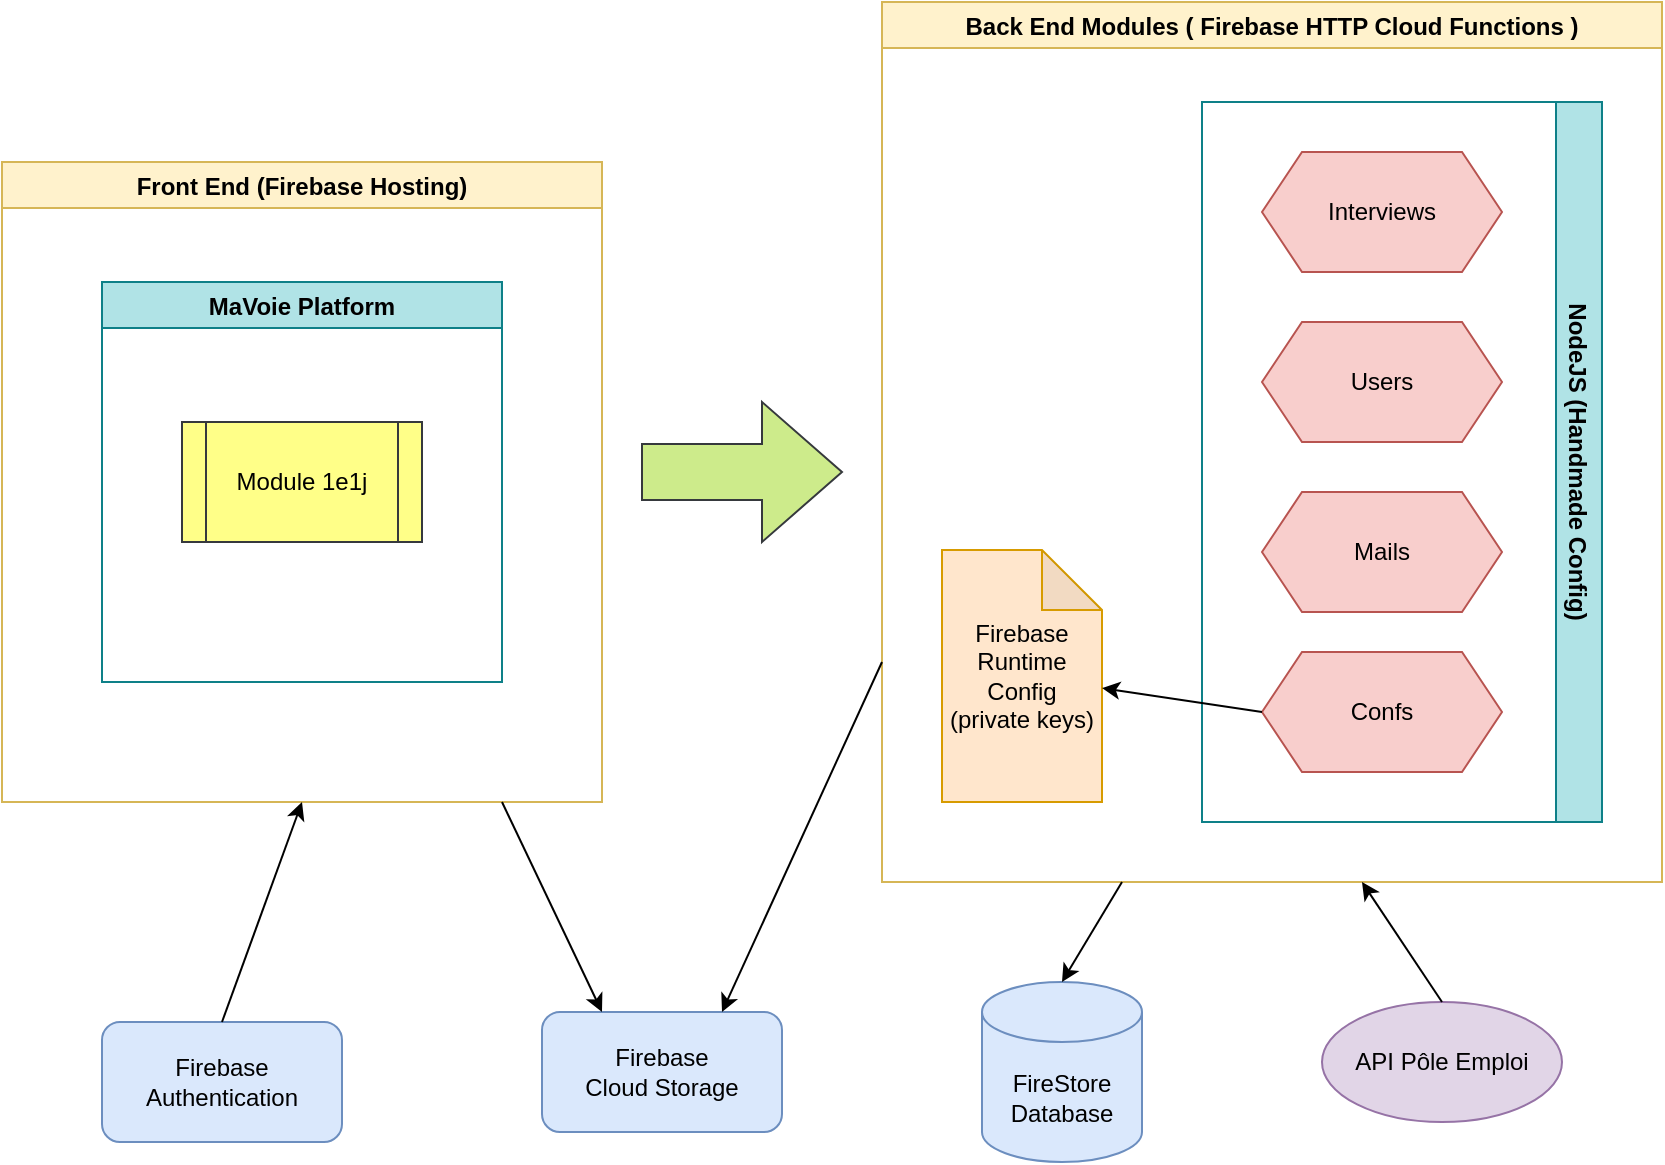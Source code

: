 <mxfile version="17.5.0"><diagram id="BU7sHgRhUsRRQ5LdfLul" name="Page-1"><mxGraphModel dx="2062" dy="1104" grid="0" gridSize="10" guides="1" tooltips="1" connect="1" arrows="1" fold="1" page="0" pageScale="1" pageWidth="827" pageHeight="1169" math="0" shadow="0"><root><mxCell id="0"/><mxCell id="1" parent="0"/><mxCell id="vG-YUlpOePDO7r7fWW5--1" value="Front End (Firebase Hosting)" style="swimlane;fillColor=#fff2cc;strokeColor=#d6b656;" vertex="1" parent="1"><mxGeometry x="40" y="190" width="300" height="320" as="geometry"/></mxCell><mxCell id="vG-YUlpOePDO7r7fWW5--6" value="MaVoie Platform" style="swimlane;fillColor=#b0e3e6;strokeColor=#0e8088;" vertex="1" parent="vG-YUlpOePDO7r7fWW5--1"><mxGeometry x="50" y="60" width="200" height="200" as="geometry"/></mxCell><mxCell id="vG-YUlpOePDO7r7fWW5--7" value="Module 1e1j" style="shape=process;whiteSpace=wrap;html=1;backgroundOutline=1;fillColor=#ffff88;strokeColor=#36393d;" vertex="1" parent="vG-YUlpOePDO7r7fWW5--6"><mxGeometry x="40" y="70" width="120" height="60" as="geometry"/></mxCell><mxCell id="vG-YUlpOePDO7r7fWW5--12" value="Back End Modules ( Firebase HTTP Cloud Functions )" style="swimlane;fillColor=#fff2cc;strokeColor=#d6b656;" vertex="1" parent="1"><mxGeometry x="480" y="110" width="390" height="440" as="geometry"/></mxCell><mxCell id="vG-YUlpOePDO7r7fWW5--15" value="NodeJS (Handmade Config)" style="swimlane;horizontal=0;rotation=-180;fillColor=#b0e3e6;strokeColor=#0e8088;" vertex="1" parent="vG-YUlpOePDO7r7fWW5--12"><mxGeometry x="160" y="50" width="200" height="360" as="geometry"/></mxCell><mxCell id="vG-YUlpOePDO7r7fWW5--17" value="Interviews" style="shape=hexagon;perimeter=hexagonPerimeter2;whiteSpace=wrap;html=1;fixedSize=1;fillColor=#f8cecc;strokeColor=#b85450;" vertex="1" parent="vG-YUlpOePDO7r7fWW5--15"><mxGeometry x="30" y="25" width="120" height="60" as="geometry"/></mxCell><mxCell id="vG-YUlpOePDO7r7fWW5--18" value="Users" style="shape=hexagon;perimeter=hexagonPerimeter2;whiteSpace=wrap;html=1;fixedSize=1;fillColor=#f8cecc;strokeColor=#b85450;" vertex="1" parent="vG-YUlpOePDO7r7fWW5--15"><mxGeometry x="30" y="110" width="120" height="60" as="geometry"/></mxCell><mxCell id="vG-YUlpOePDO7r7fWW5--19" value="Mails" style="shape=hexagon;perimeter=hexagonPerimeter2;whiteSpace=wrap;html=1;fixedSize=1;fillColor=#f8cecc;strokeColor=#b85450;" vertex="1" parent="vG-YUlpOePDO7r7fWW5--15"><mxGeometry x="30" y="195" width="120" height="60" as="geometry"/></mxCell><mxCell id="vG-YUlpOePDO7r7fWW5--20" value="Confs" style="shape=hexagon;perimeter=hexagonPerimeter2;whiteSpace=wrap;html=1;fixedSize=1;fillColor=#f8cecc;strokeColor=#b85450;" vertex="1" parent="vG-YUlpOePDO7r7fWW5--15"><mxGeometry x="30" y="275" width="120" height="60" as="geometry"/></mxCell><mxCell id="vG-YUlpOePDO7r7fWW5--13" value="&lt;div&gt;Firebase Runtime Config&lt;/div&gt;&lt;div&gt;(private keys)&lt;br&gt;&lt;/div&gt;" style="shape=note;whiteSpace=wrap;html=1;backgroundOutline=1;darkOpacity=0.05;fillColor=#ffe6cc;strokeColor=#d79b00;" vertex="1" parent="vG-YUlpOePDO7r7fWW5--12"><mxGeometry x="30" y="274" width="80" height="126" as="geometry"/></mxCell><mxCell id="vG-YUlpOePDO7r7fWW5--43" value="" style="endArrow=classic;html=1;rounded=0;exitX=0;exitY=0.5;exitDx=0;exitDy=0;" edge="1" parent="vG-YUlpOePDO7r7fWW5--12" source="vG-YUlpOePDO7r7fWW5--20" target="vG-YUlpOePDO7r7fWW5--13"><mxGeometry width="50" height="50" relative="1" as="geometry"><mxPoint x="290" y="510" as="sourcePoint"/><mxPoint x="250" y="450" as="targetPoint"/></mxGeometry></mxCell><mxCell id="vG-YUlpOePDO7r7fWW5--22" value="Firebase Authentication " style="rounded=1;whiteSpace=wrap;html=1;fillColor=#dae8fc;strokeColor=#6c8ebf;" vertex="1" parent="1"><mxGeometry x="90" y="620" width="120" height="60" as="geometry"/></mxCell><mxCell id="vG-YUlpOePDO7r7fWW5--24" value="&lt;div&gt;Firebase &lt;br&gt;&lt;/div&gt;&lt;div&gt;Cloud Storage &lt;/div&gt;" style="rounded=1;whiteSpace=wrap;html=1;fillColor=#dae8fc;strokeColor=#6c8ebf;" vertex="1" parent="1"><mxGeometry x="310" y="615" width="120" height="60" as="geometry"/></mxCell><mxCell id="vG-YUlpOePDO7r7fWW5--25" value="&lt;div&gt;FireStore &lt;br&gt;&lt;/div&gt;&lt;div&gt;Database&lt;br&gt;&lt;/div&gt;" style="shape=cylinder3;whiteSpace=wrap;html=1;boundedLbl=1;backgroundOutline=1;size=15;fillColor=#dae8fc;strokeColor=#6c8ebf;" vertex="1" parent="1"><mxGeometry x="530" y="600" width="80" height="90" as="geometry"/></mxCell><mxCell id="vG-YUlpOePDO7r7fWW5--26" value="API Pôle Emploi " style="ellipse;whiteSpace=wrap;html=1;fillColor=#e1d5e7;strokeColor=#9673a6;" vertex="1" parent="1"><mxGeometry x="700" y="610" width="120" height="60" as="geometry"/></mxCell><mxCell id="vG-YUlpOePDO7r7fWW5--27" value="" style="html=1;shadow=0;dashed=0;align=center;verticalAlign=middle;shape=mxgraph.arrows2.arrow;dy=0.6;dx=40;notch=0;fillColor=#cdeb8b;strokeColor=#36393d;" vertex="1" parent="1"><mxGeometry x="360" y="310" width="100" height="70" as="geometry"/></mxCell><mxCell id="vG-YUlpOePDO7r7fWW5--34" value="" style="endArrow=classic;html=1;rounded=0;exitX=0;exitY=0.75;exitDx=0;exitDy=0;entryX=0.75;entryY=0;entryDx=0;entryDy=0;" edge="1" parent="1" source="vG-YUlpOePDO7r7fWW5--12" target="vG-YUlpOePDO7r7fWW5--24"><mxGeometry width="50" height="50" relative="1" as="geometry"><mxPoint x="364" y="580" as="sourcePoint"/><mxPoint x="414" y="530" as="targetPoint"/></mxGeometry></mxCell><mxCell id="vG-YUlpOePDO7r7fWW5--37" value="" style="endArrow=classic;html=1;rounded=0;entryX=0.25;entryY=0;entryDx=0;entryDy=0;" edge="1" parent="1" target="vG-YUlpOePDO7r7fWW5--24"><mxGeometry width="50" height="50" relative="1" as="geometry"><mxPoint x="290" y="510" as="sourcePoint"/><mxPoint x="410" y="625" as="targetPoint"/></mxGeometry></mxCell><mxCell id="vG-YUlpOePDO7r7fWW5--38" value="" style="endArrow=classic;html=1;rounded=0;entryX=0.5;entryY=1;entryDx=0;entryDy=0;exitX=0.5;exitY=0;exitDx=0;exitDy=0;" edge="1" parent="1" source="vG-YUlpOePDO7r7fWW5--22" target="vG-YUlpOePDO7r7fWW5--1"><mxGeometry width="50" height="50" relative="1" as="geometry"><mxPoint x="270" y="570" as="sourcePoint"/><mxPoint x="150" y="620" as="targetPoint"/></mxGeometry></mxCell><mxCell id="vG-YUlpOePDO7r7fWW5--39" value="" style="endArrow=classic;html=1;rounded=0;entryX=0.5;entryY=0;entryDx=0;entryDy=0;entryPerimeter=0;" edge="1" parent="1" target="vG-YUlpOePDO7r7fWW5--25"><mxGeometry width="50" height="50" relative="1" as="geometry"><mxPoint x="600" y="550" as="sourcePoint"/><mxPoint x="430" y="645" as="targetPoint"/></mxGeometry></mxCell><mxCell id="vG-YUlpOePDO7r7fWW5--41" value="" style="endArrow=classic;html=1;rounded=0;exitX=0.5;exitY=0;exitDx=0;exitDy=0;" edge="1" parent="1" source="vG-YUlpOePDO7r7fWW5--26"><mxGeometry width="50" height="50" relative="1" as="geometry"><mxPoint x="160" y="630" as="sourcePoint"/><mxPoint x="720" y="550" as="targetPoint"/></mxGeometry></mxCell></root></mxGraphModel></diagram></mxfile>